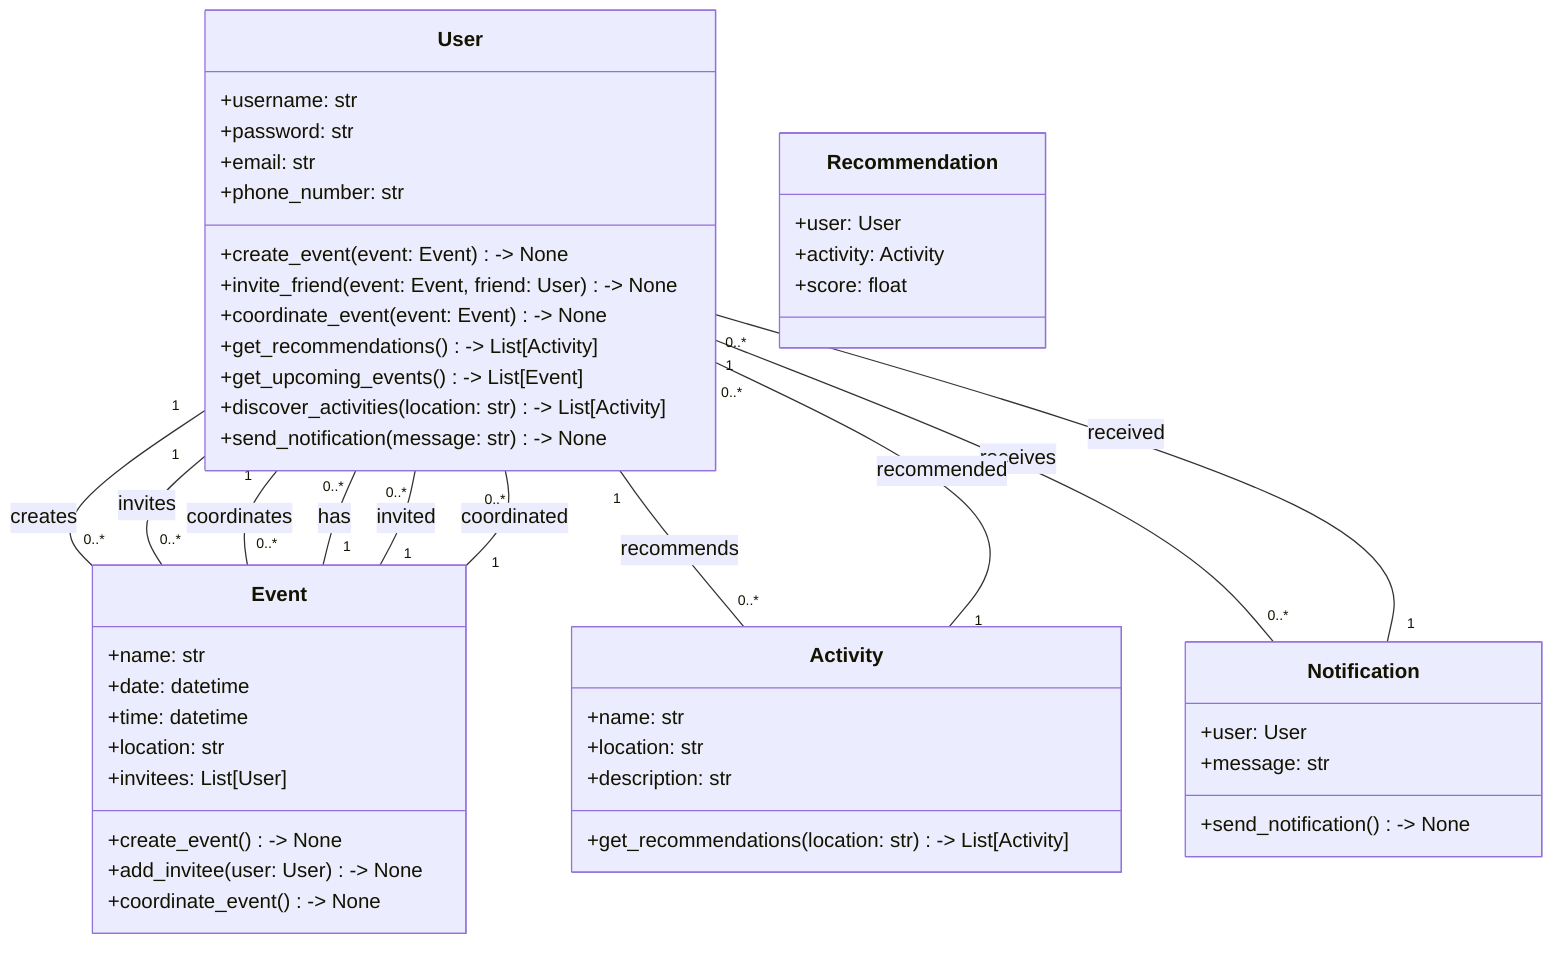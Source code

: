 classDiagram
    class User{
        +username: str
        +password: str
        +email: str
        +phone_number: str
        +create_event(event: Event) -> None
        +invite_friend(event: Event, friend: User) -> None
        +coordinate_event(event: Event) -> None
        +get_recommendations() -> List[Activity]
        +get_upcoming_events() -> List[Event]
        +discover_activities(location: str) -> List[Activity]
        +send_notification(message: str) -> None
    }
    class Event{
        +name: str
        +date: datetime
        +time: datetime
        +location: str
        +invitees: List[User]
        +create_event() -> None
        +add_invitee(user: User) -> None
        +coordinate_event() -> None
    }
    class Activity{
        +name: str
        +location: str
        +description: str
        +get_recommendations(location: str) -> List[Activity]
    }
    class Recommendation{
        +user: User
        +activity: Activity
        +score: float
    }
    class Notification{
        +user: User
        +message: str
        +send_notification() -> None
    }
    User "1" -- "0..*" Event: creates
    User "1" -- "0..*" Event: invites
    User "1" -- "0..*" Event: coordinates
    User "1" -- "0..*" Activity: recommends
    User "1" -- "0..*" Notification: receives
    Event "1" -- "0..*" User: has
    Event "1" -- "0..*" User: invited
    Event "1" -- "0..*" User: coordinated
    Activity "1" -- "0..*" User: recommended
    Notification "1" -- "0..*" User: received